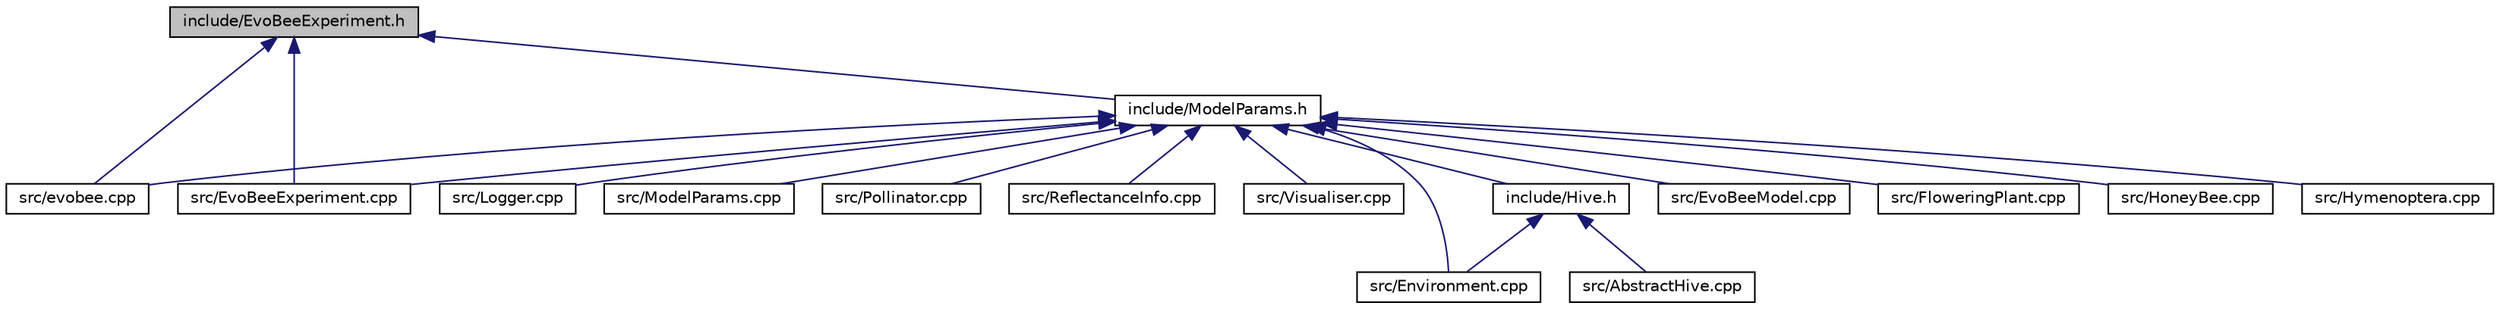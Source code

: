 digraph "include/EvoBeeExperiment.h"
{
 // LATEX_PDF_SIZE
  edge [fontname="Helvetica",fontsize="10",labelfontname="Helvetica",labelfontsize="10"];
  node [fontname="Helvetica",fontsize="10",shape=record];
  Node1 [label="include/EvoBeeExperiment.h",height=0.2,width=0.4,color="black", fillcolor="grey75", style="filled", fontcolor="black",tooltip=" "];
  Node1 -> Node2 [dir="back",color="midnightblue",fontsize="10",style="solid",fontname="Helvetica"];
  Node2 [label="src/evobee.cpp",height=0.2,width=0.4,color="black", fillcolor="white", style="filled",URL="$evobee_8cpp_source.html",tooltip=" "];
  Node1 -> Node3 [dir="back",color="midnightblue",fontsize="10",style="solid",fontname="Helvetica"];
  Node3 [label="src/EvoBeeExperiment.cpp",height=0.2,width=0.4,color="black", fillcolor="white", style="filled",URL="$EvoBeeExperiment_8cpp.html",tooltip=" "];
  Node1 -> Node4 [dir="back",color="midnightblue",fontsize="10",style="solid",fontname="Helvetica"];
  Node4 [label="include/ModelParams.h",height=0.2,width=0.4,color="black", fillcolor="white", style="filled",URL="$ModelParams_8h.html",tooltip=" "];
  Node4 -> Node5 [dir="back",color="midnightblue",fontsize="10",style="solid",fontname="Helvetica"];
  Node5 [label="src/Environment.cpp",height=0.2,width=0.4,color="black", fillcolor="white", style="filled",URL="$Environment_8cpp.html",tooltip=" "];
  Node4 -> Node2 [dir="back",color="midnightblue",fontsize="10",style="solid",fontname="Helvetica"];
  Node4 -> Node3 [dir="back",color="midnightblue",fontsize="10",style="solid",fontname="Helvetica"];
  Node4 -> Node6 [dir="back",color="midnightblue",fontsize="10",style="solid",fontname="Helvetica"];
  Node6 [label="src/EvoBeeModel.cpp",height=0.2,width=0.4,color="black", fillcolor="white", style="filled",URL="$EvoBeeModel_8cpp.html",tooltip=" "];
  Node4 -> Node7 [dir="back",color="midnightblue",fontsize="10",style="solid",fontname="Helvetica"];
  Node7 [label="src/FloweringPlant.cpp",height=0.2,width=0.4,color="black", fillcolor="white", style="filled",URL="$FloweringPlant_8cpp.html",tooltip=" "];
  Node4 -> Node8 [dir="back",color="midnightblue",fontsize="10",style="solid",fontname="Helvetica"];
  Node8 [label="src/HoneyBee.cpp",height=0.2,width=0.4,color="black", fillcolor="white", style="filled",URL="$HoneyBee_8cpp.html",tooltip=" "];
  Node4 -> Node9 [dir="back",color="midnightblue",fontsize="10",style="solid",fontname="Helvetica"];
  Node9 [label="src/Hymenoptera.cpp",height=0.2,width=0.4,color="black", fillcolor="white", style="filled",URL="$Hymenoptera_8cpp.html",tooltip=" "];
  Node4 -> Node10 [dir="back",color="midnightblue",fontsize="10",style="solid",fontname="Helvetica"];
  Node10 [label="src/Logger.cpp",height=0.2,width=0.4,color="black", fillcolor="white", style="filled",URL="$Logger_8cpp.html",tooltip=" "];
  Node4 -> Node11 [dir="back",color="midnightblue",fontsize="10",style="solid",fontname="Helvetica"];
  Node11 [label="src/ModelParams.cpp",height=0.2,width=0.4,color="black", fillcolor="white", style="filled",URL="$ModelParams_8cpp.html",tooltip=" "];
  Node4 -> Node12 [dir="back",color="midnightblue",fontsize="10",style="solid",fontname="Helvetica"];
  Node12 [label="src/Pollinator.cpp",height=0.2,width=0.4,color="black", fillcolor="white", style="filled",URL="$Pollinator_8cpp.html",tooltip=" "];
  Node4 -> Node13 [dir="back",color="midnightblue",fontsize="10",style="solid",fontname="Helvetica"];
  Node13 [label="src/ReflectanceInfo.cpp",height=0.2,width=0.4,color="black", fillcolor="white", style="filled",URL="$ReflectanceInfo_8cpp.html",tooltip=" "];
  Node4 -> Node14 [dir="back",color="midnightblue",fontsize="10",style="solid",fontname="Helvetica"];
  Node14 [label="src/Visualiser.cpp",height=0.2,width=0.4,color="black", fillcolor="white", style="filled",URL="$Visualiser_8cpp.html",tooltip=" "];
  Node4 -> Node15 [dir="back",color="midnightblue",fontsize="10",style="solid",fontname="Helvetica"];
  Node15 [label="include/Hive.h",height=0.2,width=0.4,color="black", fillcolor="white", style="filled",URL="$Hive_8h.html",tooltip=" "];
  Node15 -> Node16 [dir="back",color="midnightblue",fontsize="10",style="solid",fontname="Helvetica"];
  Node16 [label="src/AbstractHive.cpp",height=0.2,width=0.4,color="black", fillcolor="white", style="filled",URL="$AbstractHive_8cpp.html",tooltip=" "];
  Node15 -> Node5 [dir="back",color="midnightblue",fontsize="10",style="solid",fontname="Helvetica"];
}
